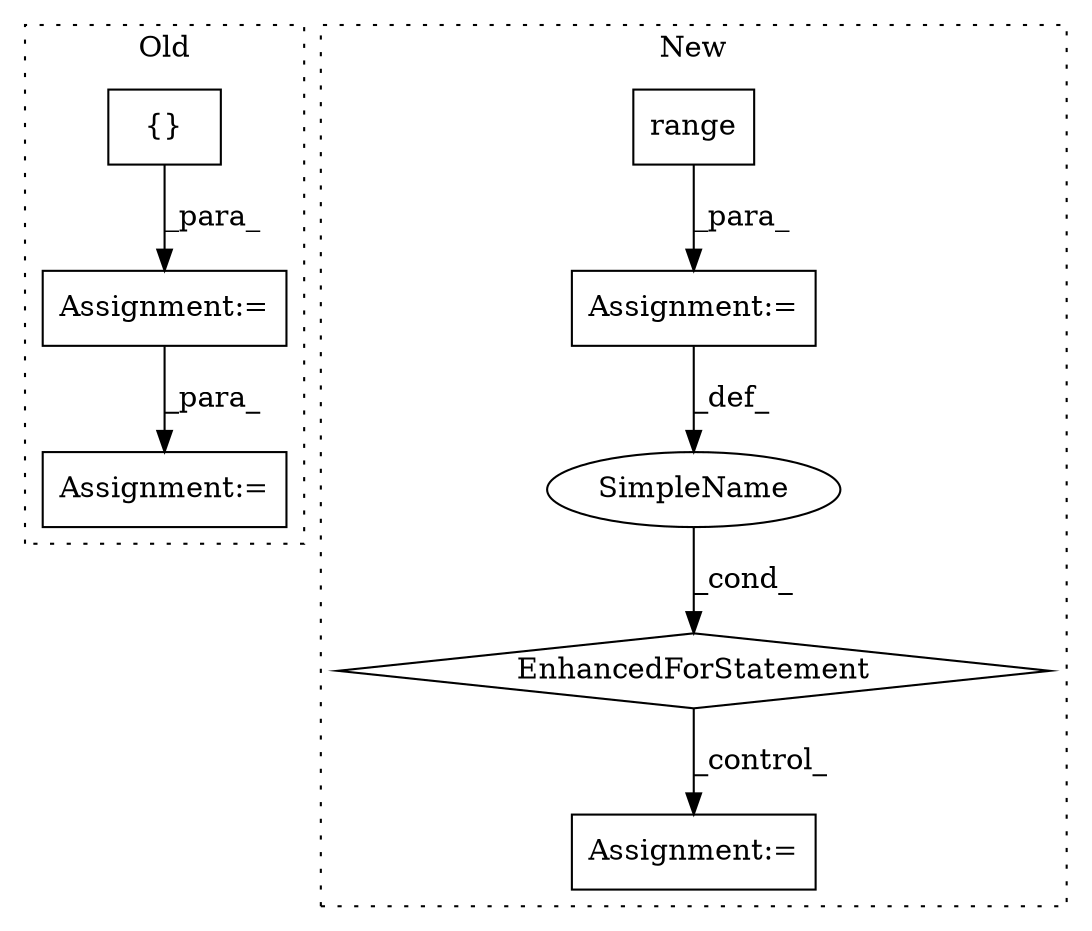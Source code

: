 digraph G {
subgraph cluster0 {
1 [label="{}" a="4" s="3349,3437" l="1,1" shape="box"];
4 [label="Assignment:=" a="7" s="3492" l="2" shape="box"];
8 [label="Assignment:=" a="7" s="3339" l="1" shape="box"];
label = "Old";
style="dotted";
}
subgraph cluster1 {
2 [label="range" a="32" s="2807,2829" l="6,1" shape="box"];
3 [label="Assignment:=" a="7" s="2746,2830" l="53,2" shape="box"];
5 [label="EnhancedForStatement" a="70" s="2746,2830" l="53,2" shape="diamond"];
6 [label="Assignment:=" a="7" s="2841" l="1" shape="box"];
7 [label="SimpleName" a="42" s="2803" l="1" shape="ellipse"];
label = "New";
style="dotted";
}
1 -> 8 [label="_para_"];
2 -> 3 [label="_para_"];
3 -> 7 [label="_def_"];
5 -> 6 [label="_control_"];
7 -> 5 [label="_cond_"];
8 -> 4 [label="_para_"];
}
